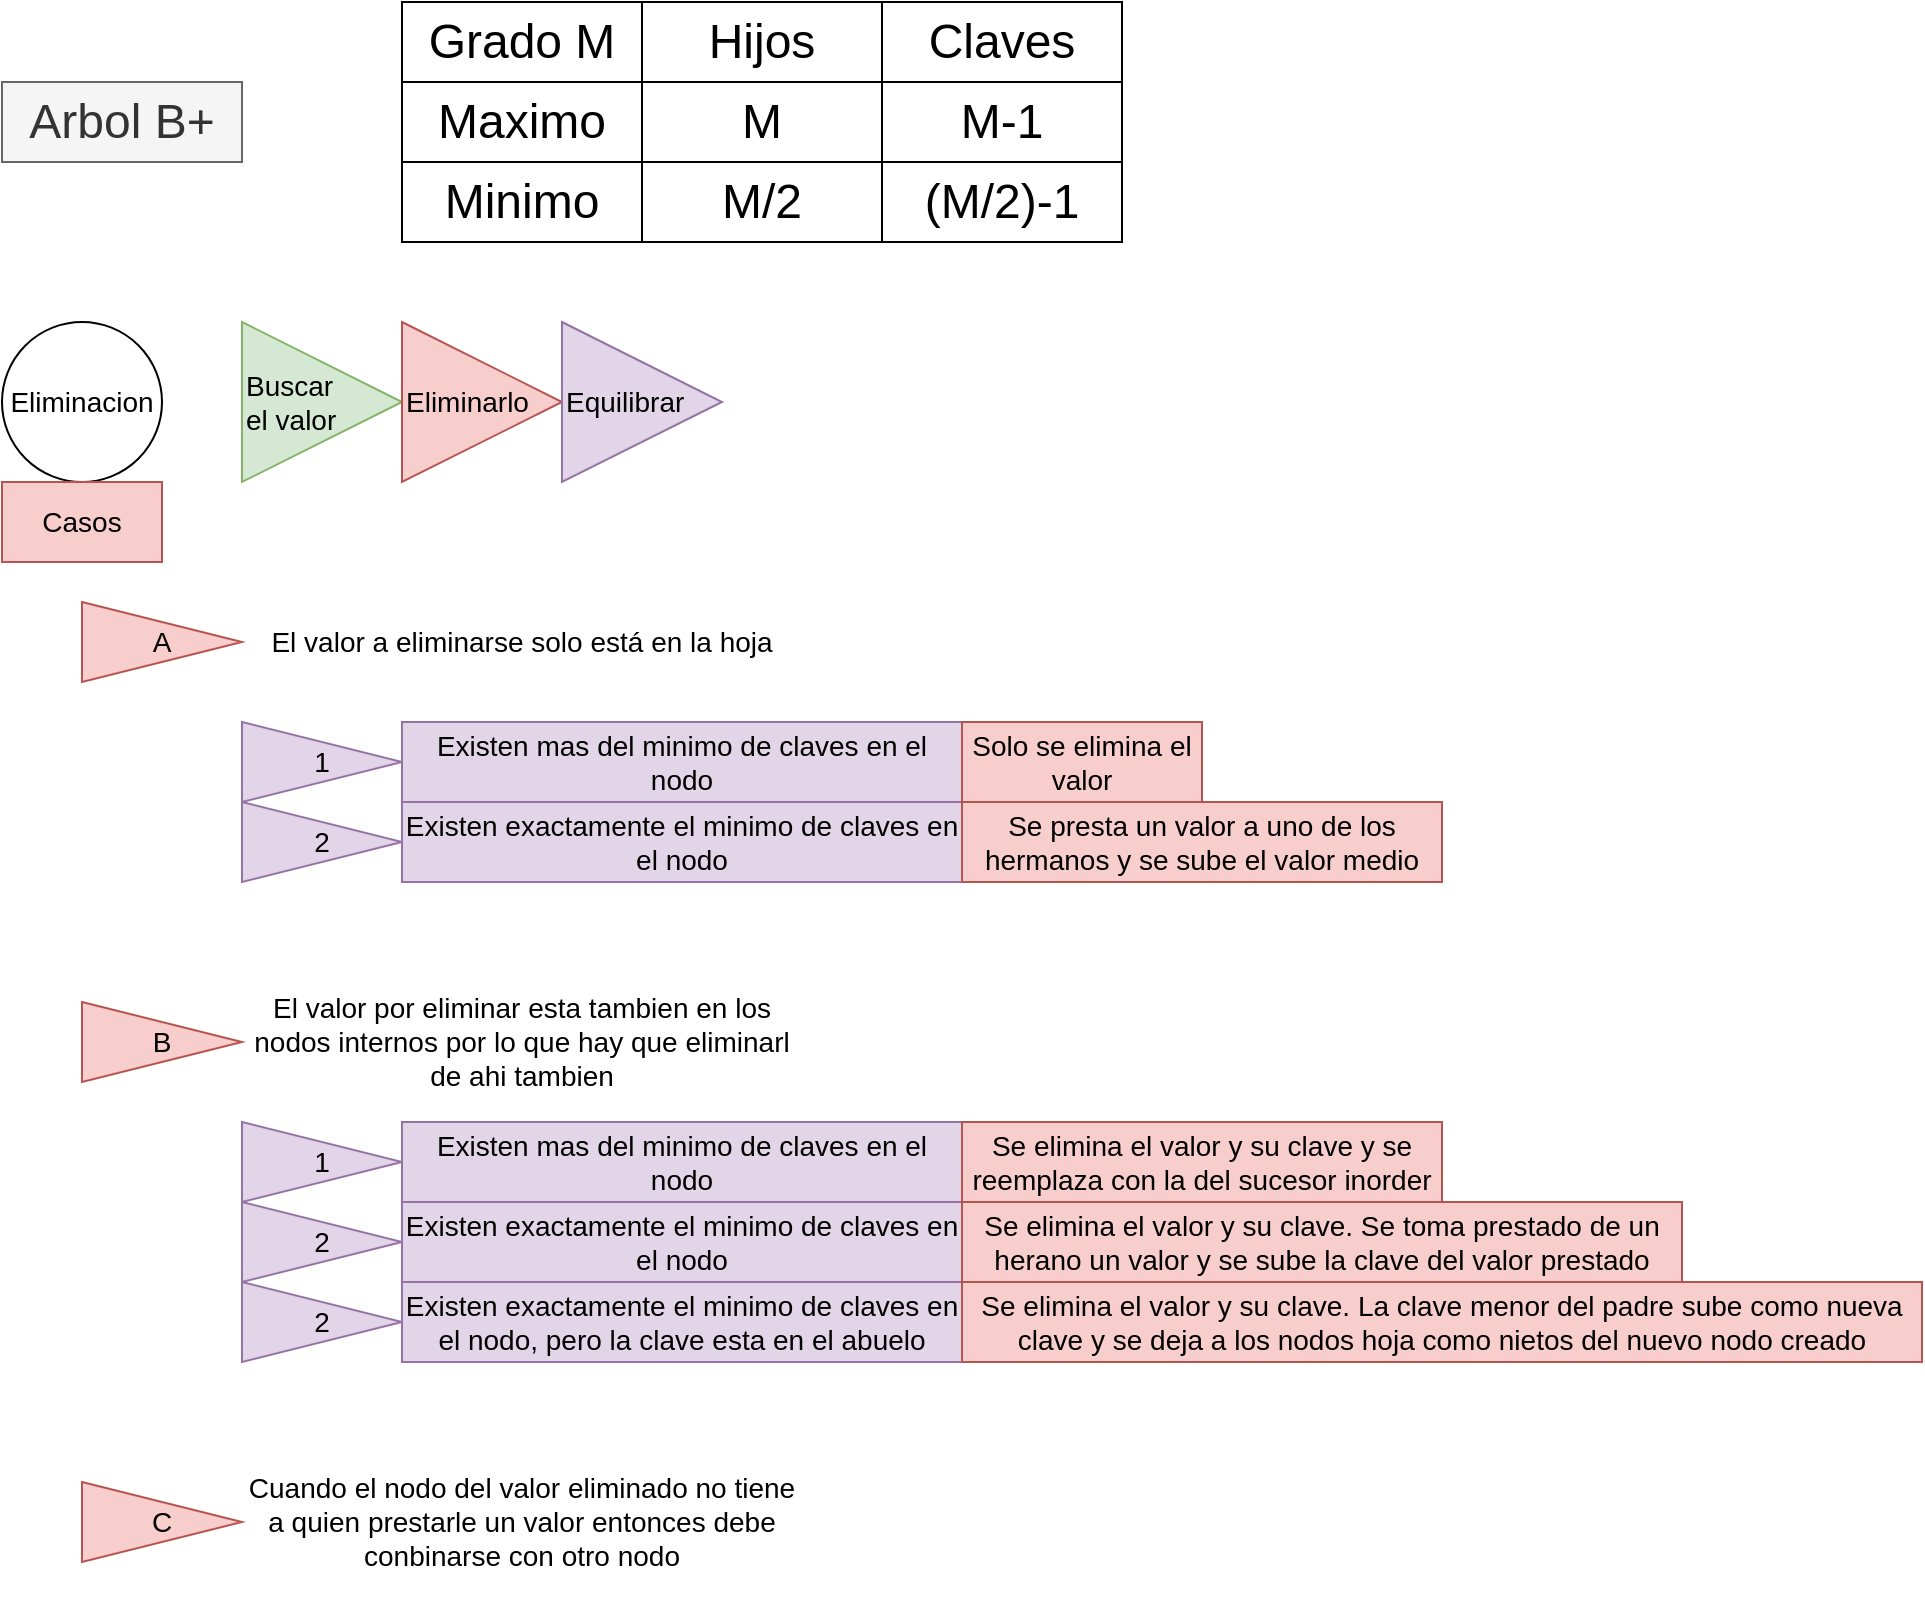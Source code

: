 <mxfile version="20.8.16" type="device"><diagram name="Página-1" id="BUEOWW3DeDwwWyKFZxqQ"><mxGraphModel dx="1100" dy="665" grid="1" gridSize="10" guides="1" tooltips="1" connect="1" arrows="1" fold="1" page="1" pageScale="1" pageWidth="2400" pageHeight="1100" math="0" shadow="0"><root><mxCell id="0"/><mxCell id="1" parent="0"/><mxCell id="FJC74CY1c94YIhgnDhi9-1" value="&lt;font style=&quot;font-size: 24px;&quot;&gt;Arbol B+&lt;/font&gt;" style="text;html=1;align=center;verticalAlign=middle;whiteSpace=wrap;rounded=0;fillColor=#f5f5f5;fontColor=#333333;strokeColor=#666666;" vertex="1" parent="1"><mxGeometry x="40" y="40" width="120" height="40" as="geometry"/></mxCell><mxCell id="FJC74CY1c94YIhgnDhi9-2" value="Maximo" style="rounded=0;whiteSpace=wrap;html=1;fontSize=24;" vertex="1" parent="1"><mxGeometry x="240" y="40" width="120" height="40" as="geometry"/></mxCell><mxCell id="FJC74CY1c94YIhgnDhi9-3" value="Minimo" style="rounded=0;whiteSpace=wrap;html=1;fontSize=24;" vertex="1" parent="1"><mxGeometry x="240" y="80" width="120" height="40" as="geometry"/></mxCell><mxCell id="FJC74CY1c94YIhgnDhi9-4" value="Hijos" style="rounded=0;whiteSpace=wrap;html=1;fontSize=24;" vertex="1" parent="1"><mxGeometry x="360" width="120" height="40" as="geometry"/></mxCell><mxCell id="FJC74CY1c94YIhgnDhi9-5" value="Claves" style="rounded=0;whiteSpace=wrap;html=1;fontSize=24;" vertex="1" parent="1"><mxGeometry x="480" width="120" height="40" as="geometry"/></mxCell><mxCell id="FJC74CY1c94YIhgnDhi9-6" value="M" style="rounded=0;whiteSpace=wrap;html=1;fontSize=24;" vertex="1" parent="1"><mxGeometry x="360" y="40" width="120" height="40" as="geometry"/></mxCell><mxCell id="FJC74CY1c94YIhgnDhi9-7" value="M-1" style="rounded=0;whiteSpace=wrap;html=1;fontSize=24;" vertex="1" parent="1"><mxGeometry x="480" y="40" width="120" height="40" as="geometry"/></mxCell><mxCell id="FJC74CY1c94YIhgnDhi9-8" value="(M/2)-1" style="rounded=0;whiteSpace=wrap;html=1;fontSize=24;" vertex="1" parent="1"><mxGeometry x="480" y="80" width="120" height="40" as="geometry"/></mxCell><mxCell id="FJC74CY1c94YIhgnDhi9-9" value="M/2" style="rounded=0;whiteSpace=wrap;html=1;fontSize=24;" vertex="1" parent="1"><mxGeometry x="360" y="80" width="120" height="40" as="geometry"/></mxCell><mxCell id="FJC74CY1c94YIhgnDhi9-10" value="Grado M" style="rounded=0;whiteSpace=wrap;html=1;fontSize=24;" vertex="1" parent="1"><mxGeometry x="240" width="120" height="40" as="geometry"/></mxCell><mxCell id="FJC74CY1c94YIhgnDhi9-11" value="Eliminacion" style="ellipse;whiteSpace=wrap;html=1;aspect=fixed;fontSize=14;" vertex="1" parent="1"><mxGeometry x="40" y="160" width="80" height="80" as="geometry"/></mxCell><mxCell id="FJC74CY1c94YIhgnDhi9-12" value="A" style="triangle;whiteSpace=wrap;html=1;fontSize=14;align=center;horizontal=1;fillColor=#f8cecc;strokeColor=#b85450;" vertex="1" parent="1"><mxGeometry x="80" y="300" width="80" height="40" as="geometry"/></mxCell><mxCell id="FJC74CY1c94YIhgnDhi9-13" value="El valor a eliminarse solo está en la hoja" style="text;html=1;strokeColor=none;fillColor=none;align=center;verticalAlign=middle;whiteSpace=wrap;rounded=0;fontSize=14;" vertex="1" parent="1"><mxGeometry x="160" y="280" width="280" height="80" as="geometry"/></mxCell><mxCell id="FJC74CY1c94YIhgnDhi9-14" value="Buscar &lt;br&gt;el valor" style="triangle;whiteSpace=wrap;html=1;fontSize=14;align=left;fillColor=#d5e8d4;strokeColor=#82b366;" vertex="1" parent="1"><mxGeometry x="160" y="160" width="80" height="80" as="geometry"/></mxCell><mxCell id="FJC74CY1c94YIhgnDhi9-15" value="Eliminarlo" style="triangle;whiteSpace=wrap;html=1;fontSize=14;align=left;fillColor=#f8cecc;strokeColor=#b85450;" vertex="1" parent="1"><mxGeometry x="240" y="160" width="80" height="80" as="geometry"/></mxCell><mxCell id="FJC74CY1c94YIhgnDhi9-16" value="Equilibrar" style="triangle;whiteSpace=wrap;html=1;fontSize=14;align=left;fillColor=#e1d5e7;strokeColor=#9673a6;" vertex="1" parent="1"><mxGeometry x="320" y="160" width="80" height="80" as="geometry"/></mxCell><mxCell id="FJC74CY1c94YIhgnDhi9-17" value="Casos" style="text;html=1;strokeColor=#b85450;fillColor=#f8cecc;align=center;verticalAlign=middle;whiteSpace=wrap;rounded=0;fontSize=14;" vertex="1" parent="1"><mxGeometry x="40" y="240" width="80" height="40" as="geometry"/></mxCell><mxCell id="FJC74CY1c94YIhgnDhi9-18" value="1" style="triangle;whiteSpace=wrap;html=1;fontSize=14;fillColor=#e1d5e7;strokeColor=#9673a6;" vertex="1" parent="1"><mxGeometry x="160" y="360" width="80" height="40" as="geometry"/></mxCell><mxCell id="FJC74CY1c94YIhgnDhi9-19" value="Existen mas del minimo de claves en el nodo" style="text;html=1;strokeColor=#9673a6;fillColor=#e1d5e7;align=center;verticalAlign=middle;whiteSpace=wrap;rounded=0;fontSize=14;" vertex="1" parent="1"><mxGeometry x="240" y="360" width="280" height="40" as="geometry"/></mxCell><mxCell id="FJC74CY1c94YIhgnDhi9-20" value="Solo se elimina el valor" style="text;html=1;strokeColor=#b85450;fillColor=#f8cecc;align=center;verticalAlign=middle;whiteSpace=wrap;rounded=0;fontSize=14;" vertex="1" parent="1"><mxGeometry x="520" y="360" width="120" height="40" as="geometry"/></mxCell><mxCell id="FJC74CY1c94YIhgnDhi9-21" value="2" style="triangle;whiteSpace=wrap;html=1;fontSize=14;fillColor=#e1d5e7;strokeColor=#9673a6;" vertex="1" parent="1"><mxGeometry x="160" y="400" width="80" height="40" as="geometry"/></mxCell><mxCell id="FJC74CY1c94YIhgnDhi9-22" value="Existen exactamente el minimo de claves en el nodo" style="text;html=1;strokeColor=#9673a6;fillColor=#e1d5e7;align=center;verticalAlign=middle;whiteSpace=wrap;rounded=0;fontSize=14;" vertex="1" parent="1"><mxGeometry x="240" y="400" width="280" height="40" as="geometry"/></mxCell><mxCell id="FJC74CY1c94YIhgnDhi9-23" value="Se presta un valor a uno de los hermanos y se sube el valor medio" style="text;html=1;strokeColor=#b85450;fillColor=#f8cecc;align=center;verticalAlign=middle;whiteSpace=wrap;rounded=0;fontSize=14;" vertex="1" parent="1"><mxGeometry x="520" y="400" width="240" height="40" as="geometry"/></mxCell><mxCell id="FJC74CY1c94YIhgnDhi9-24" value="B" style="triangle;whiteSpace=wrap;html=1;fontSize=14;align=center;horizontal=1;fillColor=#f8cecc;strokeColor=#b85450;" vertex="1" parent="1"><mxGeometry x="80" y="500" width="80" height="40" as="geometry"/></mxCell><mxCell id="FJC74CY1c94YIhgnDhi9-25" value="El valor por eliminar esta tambien en los nodos internos por lo que hay que eliminarl de ahi tambien" style="text;html=1;strokeColor=none;fillColor=none;align=center;verticalAlign=middle;whiteSpace=wrap;rounded=0;fontSize=14;" vertex="1" parent="1"><mxGeometry x="160" y="480" width="280" height="80" as="geometry"/></mxCell><mxCell id="FJC74CY1c94YIhgnDhi9-26" value="1" style="triangle;whiteSpace=wrap;html=1;fontSize=14;fillColor=#e1d5e7;strokeColor=#9673a6;" vertex="1" parent="1"><mxGeometry x="160" y="560" width="80" height="40" as="geometry"/></mxCell><mxCell id="FJC74CY1c94YIhgnDhi9-27" value="Existen mas del minimo de claves en el nodo" style="text;html=1;strokeColor=#9673a6;fillColor=#e1d5e7;align=center;verticalAlign=middle;whiteSpace=wrap;rounded=0;fontSize=14;" vertex="1" parent="1"><mxGeometry x="240" y="560" width="280" height="40" as="geometry"/></mxCell><mxCell id="FJC74CY1c94YIhgnDhi9-28" value="Se elimina el valor y su clave y se reemplaza con la del sucesor inorder" style="text;html=1;strokeColor=#b85450;fillColor=#f8cecc;align=center;verticalAlign=middle;whiteSpace=wrap;rounded=0;fontSize=14;" vertex="1" parent="1"><mxGeometry x="520" y="560" width="240" height="40" as="geometry"/></mxCell><mxCell id="FJC74CY1c94YIhgnDhi9-29" value="2" style="triangle;whiteSpace=wrap;html=1;fontSize=14;fillColor=#e1d5e7;strokeColor=#9673a6;" vertex="1" parent="1"><mxGeometry x="160" y="600" width="80" height="40" as="geometry"/></mxCell><mxCell id="FJC74CY1c94YIhgnDhi9-30" value="Existen exactamente el minimo de claves en el nodo" style="text;html=1;strokeColor=#9673a6;fillColor=#e1d5e7;align=center;verticalAlign=middle;whiteSpace=wrap;rounded=0;fontSize=14;" vertex="1" parent="1"><mxGeometry x="240" y="600" width="280" height="40" as="geometry"/></mxCell><mxCell id="FJC74CY1c94YIhgnDhi9-31" value="Se elimina el valor y su clave. Se toma prestado de un herano un valor y se sube la clave del valor prestado" style="text;html=1;strokeColor=#b85450;fillColor=#f8cecc;align=center;verticalAlign=middle;whiteSpace=wrap;rounded=0;fontSize=14;" vertex="1" parent="1"><mxGeometry x="520" y="600" width="360" height="40" as="geometry"/></mxCell><mxCell id="FJC74CY1c94YIhgnDhi9-32" value="2" style="triangle;whiteSpace=wrap;html=1;fontSize=14;fillColor=#e1d5e7;strokeColor=#9673a6;" vertex="1" parent="1"><mxGeometry x="160" y="640" width="80" height="40" as="geometry"/></mxCell><mxCell id="FJC74CY1c94YIhgnDhi9-33" value="Existen exactamente el minimo de claves en el nodo, pero la clave esta en el abuelo" style="text;html=1;strokeColor=#9673a6;fillColor=#e1d5e7;align=center;verticalAlign=middle;whiteSpace=wrap;rounded=0;fontSize=14;" vertex="1" parent="1"><mxGeometry x="240" y="640" width="280" height="40" as="geometry"/></mxCell><mxCell id="FJC74CY1c94YIhgnDhi9-34" value="Se elimina el valor y su clave. La clave menor del padre sube como nueva clave y se deja a los nodos hoja como nietos del nuevo nodo creado" style="text;html=1;strokeColor=#b85450;fillColor=#f8cecc;align=center;verticalAlign=middle;whiteSpace=wrap;rounded=0;fontSize=14;" vertex="1" parent="1"><mxGeometry x="520" y="640" width="480" height="40" as="geometry"/></mxCell><mxCell id="FJC74CY1c94YIhgnDhi9-35" value="C" style="triangle;whiteSpace=wrap;html=1;fontSize=14;align=center;horizontal=1;fillColor=#f8cecc;strokeColor=#b85450;" vertex="1" parent="1"><mxGeometry x="80" y="740" width="80" height="40" as="geometry"/></mxCell><mxCell id="FJC74CY1c94YIhgnDhi9-36" value="Cuando el nodo del valor eliminado no tiene a quien prestarle un valor entonces debe conbinarse con otro nodo" style="text;html=1;strokeColor=none;fillColor=none;align=center;verticalAlign=middle;whiteSpace=wrap;rounded=0;fontSize=14;" vertex="1" parent="1"><mxGeometry x="160" y="720" width="280" height="80" as="geometry"/></mxCell></root></mxGraphModel></diagram></mxfile>
